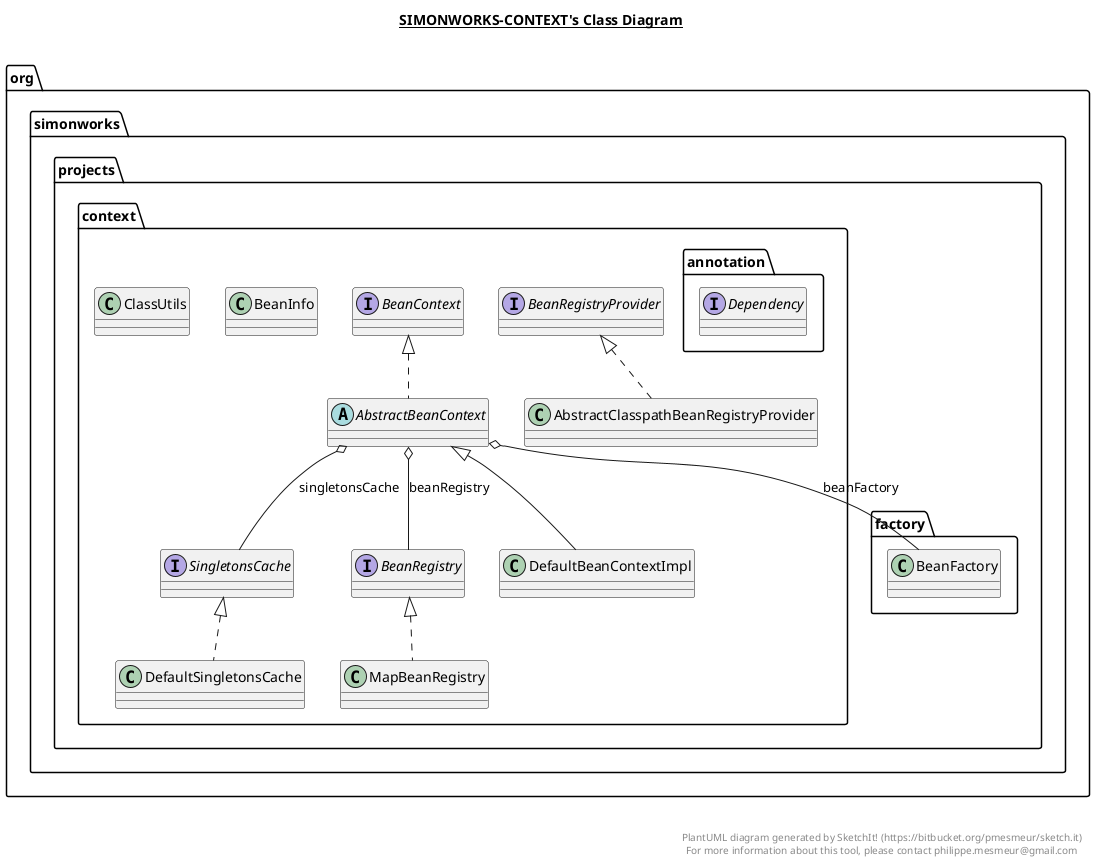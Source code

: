 @startuml

title __SIMONWORKS-CONTEXT's Class Diagram__\n

  namespace org.simonworks.projects.context {
    abstract class org.simonworks.projects.context.AbstractBeanContext {
    }
  }
  

  namespace org.simonworks.projects.context {
    interface org.simonworks.projects.context.BeanContext {
    }
  }
  

  namespace org.simonworks.projects.context {
    class org.simonworks.projects.context.BeanInfo {
    }
  }
  

  namespace org.simonworks.projects.context {
    interface org.simonworks.projects.context.BeanRegistry {
    }
  }
  

  namespace org.simonworks.projects.context {
    interface org.simonworks.projects.context.BeanRegistryProvider {
    }
  }
  

  namespace org.simonworks.projects.context {
    class org.simonworks.projects.context.ClassUtils {
    }
  }
  

  namespace org.simonworks.projects.context {
    class org.simonworks.projects.context.AbstractClasspathBeanRegistryProvider {
    }
  }
  

  namespace org.simonworks.projects.context {
    class org.simonworks.projects.context.DefaultBeanContextImpl {
    }
  }
  

  namespace org.simonworks.projects.context {
    class org.simonworks.projects.context.MapBeanRegistry {
    }
  }
  

  namespace org.simonworks.projects.context {
    class org.simonworks.projects.context.DefaultSingletonsCache {
    }
  }
  

  namespace org.simonworks.projects.context {
    interface org.simonworks.projects.context.SingletonsCache {
    }
  }
  

  namespace org.simonworks.projects.context {
    namespace annotation {
      interface org.simonworks.projects.context.annotation.Dependency {
      }
    }
  }
  

  org.simonworks.projects.context.AbstractBeanContext .up.|> org.simonworks.projects.context.BeanContext
  org.simonworks.projects.context.AbstractBeanContext o-- org.simonworks.projects.factory.BeanFactory : beanFactory
  org.simonworks.projects.context.AbstractBeanContext o-- org.simonworks.projects.context.BeanRegistry : beanRegistry
  org.simonworks.projects.context.AbstractBeanContext o-- org.simonworks.projects.context.SingletonsCache : singletonsCache
  org.simonworks.projects.context.BeanInfo o-- org.simonworks.projects.context.BeanInfo.Lifecycle : lifecycle
  org.simonworks.projects.context.AbstractClasspathBeanRegistryProvider .up.|> org.simonworks.projects.context.BeanRegistryProvider
  org.simonworks.projects.context.DefaultBeanContextImpl -up-|> org.simonworks.projects.context.AbstractBeanContext
  org.simonworks.projects.context.MapBeanRegistry .up.|> org.simonworks.projects.context.BeanRegistry
  org.simonworks.projects.context.DefaultSingletonsCache .up.|> org.simonworks.projects.context.SingletonsCache


right footer


PlantUML diagram generated by SketchIt! (https://bitbucket.org/pmesmeur/sketch.it)
For more information about this tool, please contact philippe.mesmeur@gmail.com
endfooter

@enduml
